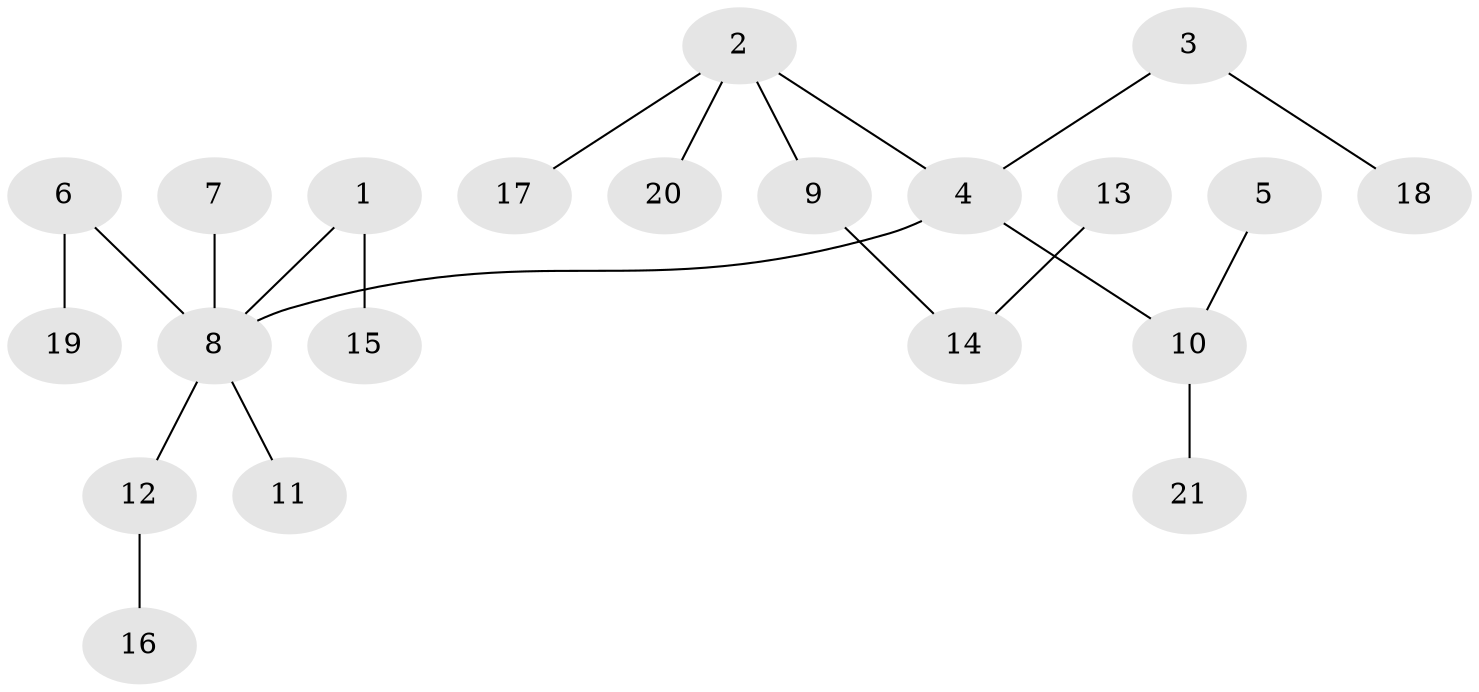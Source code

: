 // original degree distribution, {3: 0.09803921568627451, 4: 0.09803921568627451, 7: 0.0196078431372549, 2: 0.27450980392156865, 5: 0.0196078431372549, 1: 0.49019607843137253}
// Generated by graph-tools (version 1.1) at 2025/37/03/04/25 23:37:30]
// undirected, 21 vertices, 20 edges
graph export_dot {
  node [color=gray90,style=filled];
  1;
  2;
  3;
  4;
  5;
  6;
  7;
  8;
  9;
  10;
  11;
  12;
  13;
  14;
  15;
  16;
  17;
  18;
  19;
  20;
  21;
  1 -- 8 [weight=1.0];
  1 -- 15 [weight=1.0];
  2 -- 4 [weight=1.0];
  2 -- 9 [weight=1.0];
  2 -- 17 [weight=1.0];
  2 -- 20 [weight=1.0];
  3 -- 4 [weight=1.0];
  3 -- 18 [weight=1.0];
  4 -- 8 [weight=1.0];
  4 -- 10 [weight=1.0];
  5 -- 10 [weight=1.0];
  6 -- 8 [weight=1.0];
  6 -- 19 [weight=1.0];
  7 -- 8 [weight=1.0];
  8 -- 11 [weight=1.0];
  8 -- 12 [weight=1.0];
  9 -- 14 [weight=1.0];
  10 -- 21 [weight=1.0];
  12 -- 16 [weight=1.0];
  13 -- 14 [weight=1.0];
}
